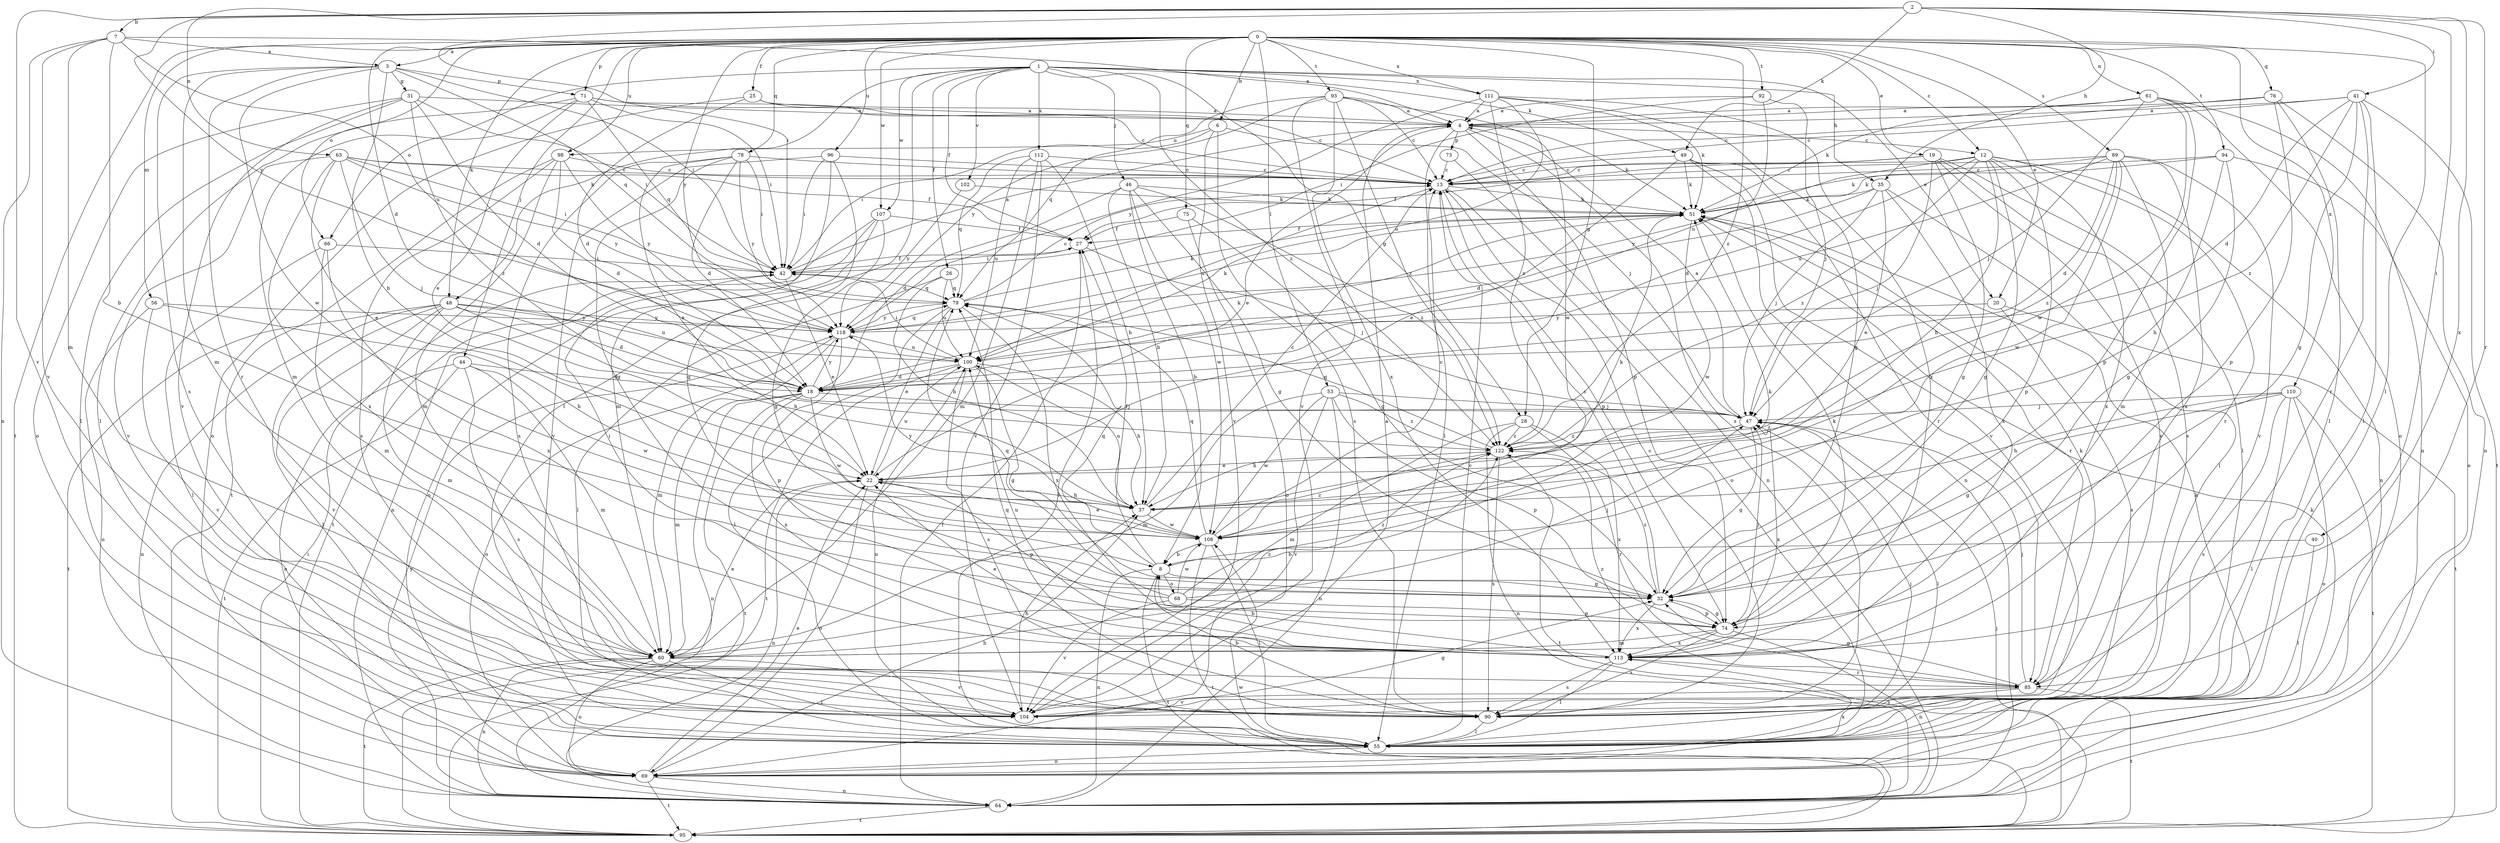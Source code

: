 strict digraph  {
0;
1;
2;
3;
4;
6;
7;
8;
12;
13;
18;
19;
20;
22;
25;
26;
27;
28;
31;
32;
35;
37;
40;
41;
42;
44;
46;
47;
48;
49;
51;
53;
55;
56;
60;
61;
63;
64;
66;
68;
69;
71;
73;
74;
75;
76;
78;
79;
85;
89;
90;
92;
93;
94;
95;
96;
98;
100;
102;
104;
107;
108;
110;
111;
112;
113;
118;
122;
0 -> 3  [label=a];
0 -> 6  [label=b];
0 -> 12  [label=c];
0 -> 18  [label=d];
0 -> 19  [label=e];
0 -> 20  [label=e];
0 -> 25  [label=f];
0 -> 28  [label=g];
0 -> 44  [label=j];
0 -> 48  [label=k];
0 -> 53  [label=l];
0 -> 55  [label=l];
0 -> 56  [label=m];
0 -> 61  [label=n];
0 -> 66  [label=o];
0 -> 71  [label=p];
0 -> 75  [label=q];
0 -> 76  [label=q];
0 -> 78  [label=q];
0 -> 89  [label=s];
0 -> 92  [label=t];
0 -> 93  [label=t];
0 -> 94  [label=t];
0 -> 95  [label=t];
0 -> 96  [label=u];
0 -> 98  [label=u];
0 -> 107  [label=w];
0 -> 110  [label=x];
0 -> 111  [label=x];
0 -> 118  [label=y];
0 -> 122  [label=z];
1 -> 20  [label=e];
1 -> 26  [label=f];
1 -> 27  [label=f];
1 -> 28  [label=g];
1 -> 35  [label=h];
1 -> 46  [label=j];
1 -> 48  [label=k];
1 -> 49  [label=k];
1 -> 55  [label=l];
1 -> 66  [label=o];
1 -> 102  [label=v];
1 -> 107  [label=w];
1 -> 111  [label=x];
1 -> 112  [label=x];
1 -> 122  [label=z];
2 -> 7  [label=b];
2 -> 35  [label=h];
2 -> 40  [label=i];
2 -> 41  [label=i];
2 -> 42  [label=i];
2 -> 49  [label=k];
2 -> 63  [label=n];
2 -> 85  [label=r];
2 -> 104  [label=v];
2 -> 113  [label=x];
2 -> 118  [label=y];
3 -> 31  [label=g];
3 -> 37  [label=h];
3 -> 42  [label=i];
3 -> 60  [label=m];
3 -> 71  [label=p];
3 -> 79  [label=q];
3 -> 85  [label=r];
3 -> 90  [label=s];
3 -> 108  [label=w];
4 -> 12  [label=c];
4 -> 22  [label=e];
4 -> 51  [label=k];
4 -> 55  [label=l];
4 -> 73  [label=p];
4 -> 74  [label=p];
4 -> 90  [label=s];
6 -> 42  [label=i];
6 -> 47  [label=j];
6 -> 90  [label=s];
6 -> 98  [label=u];
6 -> 104  [label=v];
7 -> 3  [label=a];
7 -> 4  [label=a];
7 -> 8  [label=b];
7 -> 60  [label=m];
7 -> 64  [label=n];
7 -> 100  [label=u];
7 -> 104  [label=v];
8 -> 27  [label=f];
8 -> 32  [label=g];
8 -> 51  [label=k];
8 -> 64  [label=n];
8 -> 68  [label=o];
8 -> 79  [label=q];
8 -> 95  [label=t];
12 -> 13  [label=c];
12 -> 18  [label=d];
12 -> 32  [label=g];
12 -> 37  [label=h];
12 -> 64  [label=n];
12 -> 74  [label=p];
12 -> 85  [label=r];
12 -> 113  [label=x];
12 -> 118  [label=y];
12 -> 122  [label=z];
13 -> 51  [label=k];
13 -> 69  [label=o];
13 -> 74  [label=p];
13 -> 100  [label=u];
18 -> 47  [label=j];
18 -> 51  [label=k];
18 -> 60  [label=m];
18 -> 64  [label=n];
18 -> 95  [label=t];
18 -> 108  [label=w];
18 -> 113  [label=x];
18 -> 118  [label=y];
19 -> 13  [label=c];
19 -> 27  [label=f];
19 -> 32  [label=g];
19 -> 47  [label=j];
19 -> 55  [label=l];
19 -> 90  [label=s];
19 -> 104  [label=v];
20 -> 90  [label=s];
20 -> 95  [label=t];
20 -> 118  [label=y];
22 -> 37  [label=h];
22 -> 64  [label=n];
22 -> 69  [label=o];
22 -> 74  [label=p];
22 -> 100  [label=u];
25 -> 4  [label=a];
25 -> 13  [label=c];
25 -> 18  [label=d];
25 -> 69  [label=o];
26 -> 37  [label=h];
26 -> 55  [label=l];
26 -> 79  [label=q];
26 -> 100  [label=u];
27 -> 42  [label=i];
27 -> 47  [label=j];
27 -> 55  [label=l];
28 -> 60  [label=m];
28 -> 64  [label=n];
28 -> 85  [label=r];
28 -> 113  [label=x];
28 -> 122  [label=z];
31 -> 4  [label=a];
31 -> 18  [label=d];
31 -> 42  [label=i];
31 -> 55  [label=l];
31 -> 69  [label=o];
31 -> 104  [label=v];
31 -> 122  [label=z];
32 -> 13  [label=c];
32 -> 74  [label=p];
32 -> 113  [label=x];
32 -> 122  [label=z];
35 -> 18  [label=d];
35 -> 22  [label=e];
35 -> 47  [label=j];
35 -> 51  [label=k];
35 -> 55  [label=l];
35 -> 113  [label=x];
37 -> 13  [label=c];
37 -> 51  [label=k];
37 -> 100  [label=u];
37 -> 108  [label=w];
40 -> 8  [label=b];
40 -> 55  [label=l];
41 -> 4  [label=a];
41 -> 13  [label=c];
41 -> 18  [label=d];
41 -> 32  [label=g];
41 -> 55  [label=l];
41 -> 85  [label=r];
41 -> 95  [label=t];
41 -> 122  [label=z];
42 -> 4  [label=a];
42 -> 22  [label=e];
42 -> 27  [label=f];
42 -> 79  [label=q];
44 -> 18  [label=d];
44 -> 60  [label=m];
44 -> 69  [label=o];
44 -> 90  [label=s];
44 -> 95  [label=t];
44 -> 108  [label=w];
46 -> 8  [label=b];
46 -> 18  [label=d];
46 -> 32  [label=g];
46 -> 37  [label=h];
46 -> 51  [label=k];
46 -> 108  [label=w];
46 -> 122  [label=z];
47 -> 4  [label=a];
47 -> 32  [label=g];
47 -> 37  [label=h];
47 -> 55  [label=l];
47 -> 113  [label=x];
47 -> 122  [label=z];
48 -> 18  [label=d];
48 -> 37  [label=h];
48 -> 55  [label=l];
48 -> 60  [label=m];
48 -> 64  [label=n];
48 -> 95  [label=t];
48 -> 100  [label=u];
48 -> 104  [label=v];
48 -> 118  [label=y];
49 -> 13  [label=c];
49 -> 22  [label=e];
49 -> 51  [label=k];
49 -> 64  [label=n];
49 -> 85  [label=r];
49 -> 104  [label=v];
51 -> 27  [label=f];
51 -> 85  [label=r];
51 -> 108  [label=w];
53 -> 47  [label=j];
53 -> 60  [label=m];
53 -> 64  [label=n];
53 -> 74  [label=p];
53 -> 104  [label=v];
53 -> 108  [label=w];
53 -> 122  [label=z];
55 -> 13  [label=c];
55 -> 47  [label=j];
55 -> 69  [label=o];
55 -> 100  [label=u];
56 -> 37  [label=h];
56 -> 69  [label=o];
56 -> 104  [label=v];
56 -> 118  [label=y];
60 -> 22  [label=e];
60 -> 55  [label=l];
60 -> 64  [label=n];
60 -> 69  [label=o];
60 -> 95  [label=t];
60 -> 104  [label=v];
60 -> 122  [label=z];
61 -> 4  [label=a];
61 -> 47  [label=j];
61 -> 51  [label=k];
61 -> 64  [label=n];
61 -> 69  [label=o];
61 -> 74  [label=p];
61 -> 108  [label=w];
63 -> 13  [label=c];
63 -> 22  [label=e];
63 -> 27  [label=f];
63 -> 42  [label=i];
63 -> 47  [label=j];
63 -> 104  [label=v];
63 -> 113  [label=x];
63 -> 118  [label=y];
64 -> 27  [label=f];
64 -> 51  [label=k];
64 -> 95  [label=t];
64 -> 118  [label=y];
66 -> 42  [label=i];
66 -> 55  [label=l];
66 -> 60  [label=m];
66 -> 113  [label=x];
68 -> 42  [label=i];
68 -> 47  [label=j];
68 -> 74  [label=p];
68 -> 79  [label=q];
68 -> 104  [label=v];
68 -> 108  [label=w];
68 -> 122  [label=z];
69 -> 22  [label=e];
69 -> 37  [label=h];
69 -> 51  [label=k];
69 -> 64  [label=n];
69 -> 95  [label=t];
69 -> 113  [label=x];
71 -> 4  [label=a];
71 -> 13  [label=c];
71 -> 22  [label=e];
71 -> 42  [label=i];
71 -> 55  [label=l];
71 -> 60  [label=m];
71 -> 79  [label=q];
73 -> 13  [label=c];
73 -> 64  [label=n];
74 -> 32  [label=g];
74 -> 47  [label=j];
74 -> 51  [label=k];
74 -> 60  [label=m];
74 -> 64  [label=n];
74 -> 90  [label=s];
74 -> 113  [label=x];
75 -> 27  [label=f];
75 -> 32  [label=g];
75 -> 69  [label=o];
76 -> 4  [label=a];
76 -> 13  [label=c];
76 -> 55  [label=l];
76 -> 64  [label=n];
76 -> 74  [label=p];
78 -> 13  [label=c];
78 -> 18  [label=d];
78 -> 22  [label=e];
78 -> 32  [label=g];
78 -> 42  [label=i];
78 -> 90  [label=s];
78 -> 118  [label=y];
79 -> 13  [label=c];
79 -> 22  [label=e];
79 -> 51  [label=k];
79 -> 55  [label=l];
79 -> 113  [label=x];
79 -> 118  [label=y];
85 -> 32  [label=g];
85 -> 47  [label=j];
85 -> 51  [label=k];
85 -> 90  [label=s];
85 -> 95  [label=t];
85 -> 104  [label=v];
85 -> 122  [label=z];
89 -> 13  [label=c];
89 -> 18  [label=d];
89 -> 51  [label=k];
89 -> 60  [label=m];
89 -> 100  [label=u];
89 -> 104  [label=v];
89 -> 108  [label=w];
89 -> 113  [label=x];
89 -> 122  [label=z];
90 -> 8  [label=b];
90 -> 13  [label=c];
90 -> 55  [label=l];
90 -> 79  [label=q];
92 -> 4  [label=a];
92 -> 42  [label=i];
92 -> 47  [label=j];
92 -> 100  [label=u];
93 -> 4  [label=a];
93 -> 13  [label=c];
93 -> 79  [label=q];
93 -> 104  [label=v];
93 -> 108  [label=w];
93 -> 113  [label=x];
93 -> 118  [label=y];
93 -> 122  [label=z];
94 -> 13  [label=c];
94 -> 32  [label=g];
94 -> 37  [label=h];
94 -> 51  [label=k];
94 -> 69  [label=o];
95 -> 42  [label=i];
95 -> 47  [label=j];
95 -> 108  [label=w];
96 -> 13  [label=c];
96 -> 32  [label=g];
96 -> 42  [label=i];
96 -> 60  [label=m];
96 -> 104  [label=v];
98 -> 13  [label=c];
98 -> 18  [label=d];
98 -> 60  [label=m];
98 -> 90  [label=s];
98 -> 95  [label=t];
98 -> 118  [label=y];
100 -> 18  [label=d];
100 -> 32  [label=g];
100 -> 37  [label=h];
100 -> 42  [label=i];
100 -> 90  [label=s];
100 -> 95  [label=t];
102 -> 51  [label=k];
102 -> 118  [label=y];
104 -> 4  [label=a];
104 -> 32  [label=g];
104 -> 37  [label=h];
107 -> 27  [label=f];
107 -> 32  [label=g];
107 -> 64  [label=n];
107 -> 69  [label=o];
107 -> 95  [label=t];
108 -> 8  [label=b];
108 -> 13  [label=c];
108 -> 22  [label=e];
108 -> 55  [label=l];
108 -> 79  [label=q];
108 -> 95  [label=t];
108 -> 118  [label=y];
108 -> 122  [label=z];
110 -> 32  [label=g];
110 -> 37  [label=h];
110 -> 47  [label=j];
110 -> 55  [label=l];
110 -> 69  [label=o];
110 -> 90  [label=s];
110 -> 95  [label=t];
111 -> 4  [label=a];
111 -> 32  [label=g];
111 -> 51  [label=k];
111 -> 100  [label=u];
111 -> 113  [label=x];
111 -> 118  [label=y];
111 -> 122  [label=z];
112 -> 13  [label=c];
112 -> 37  [label=h];
112 -> 60  [label=m];
112 -> 79  [label=q];
112 -> 100  [label=u];
112 -> 104  [label=v];
113 -> 8  [label=b];
113 -> 22  [label=e];
113 -> 55  [label=l];
113 -> 85  [label=r];
113 -> 90  [label=s];
113 -> 100  [label=u];
118 -> 51  [label=k];
118 -> 60  [label=m];
118 -> 69  [label=o];
118 -> 74  [label=p];
118 -> 79  [label=q];
118 -> 100  [label=u];
122 -> 22  [label=e];
122 -> 79  [label=q];
122 -> 90  [label=s];
122 -> 95  [label=t];
}
